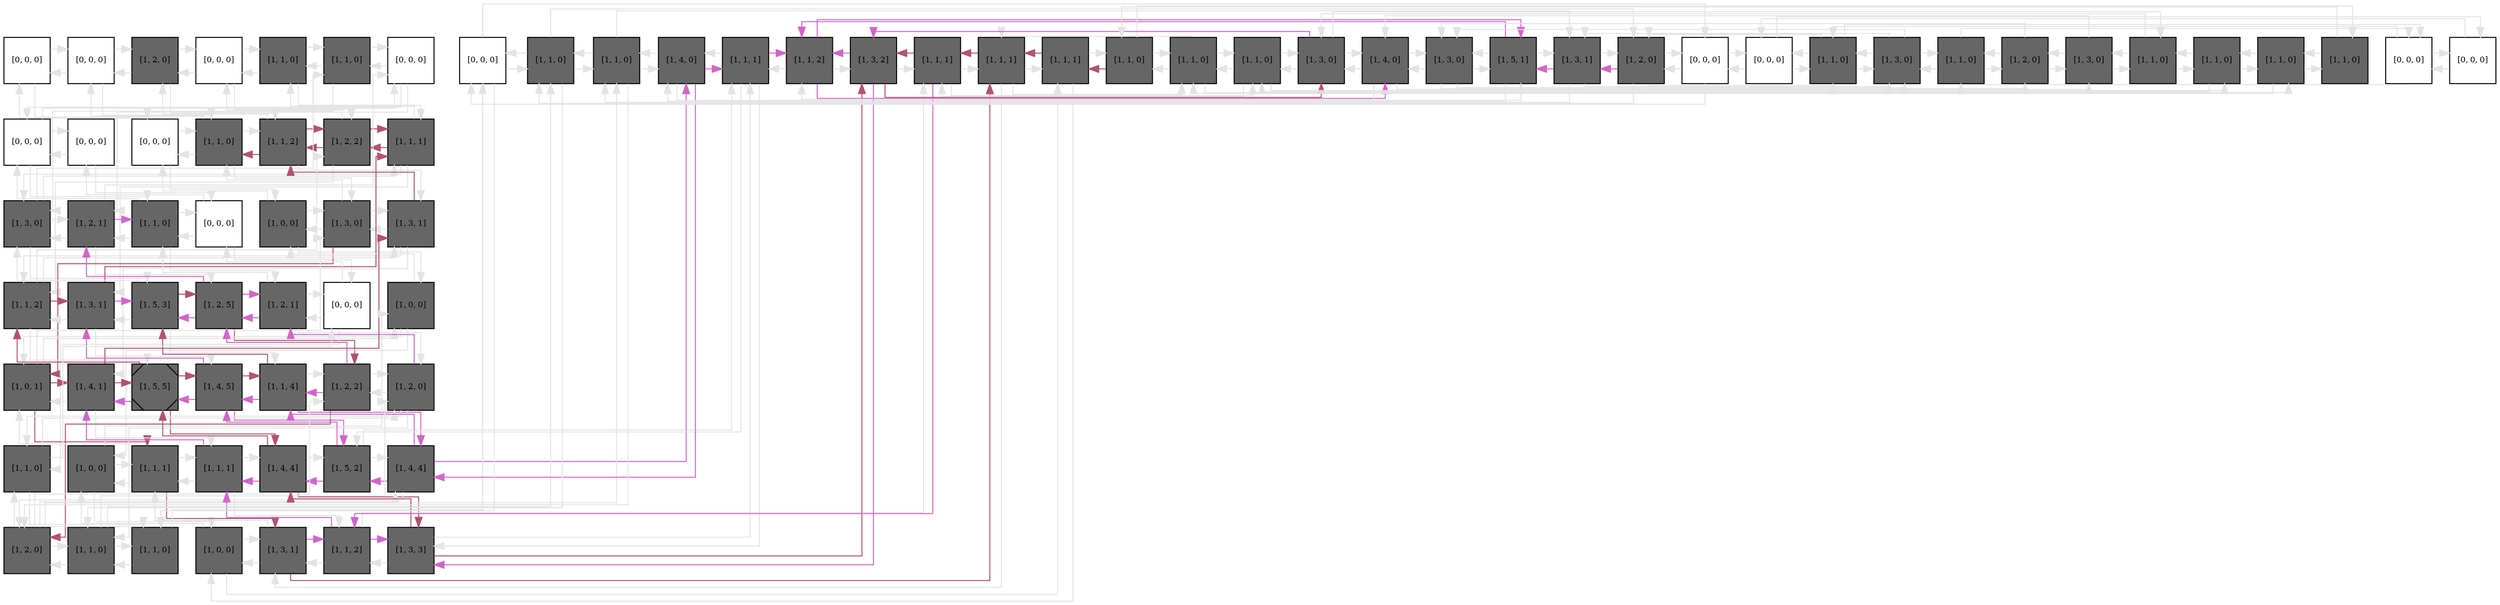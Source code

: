 digraph layout  {
rankdir=TB;
splines=ortho;
node [fixedsize=false, style=filled, width="0.6"];
edge [constraint=false];
0 [fillcolor="#FFFFFF", fontsize=8, label="[0, 0, 0]", shape=square, tooltip="name: None,\nin_degree: 2,\nout_degree: 2"];
1 [fillcolor="#FFFFFF", fontsize=8, label="[0, 0, 0]", shape=square, tooltip="name: None,\nin_degree: 3,\nout_degree: 3"];
2 [fillcolor="#666666", fontsize=8, label="[1, 2, 0]", shape=square, tooltip="name:  PI3K ,\nin_degree: 3,\nout_degree: 3"];
3 [fillcolor="#FFFFFF", fontsize=8, label="[0, 0, 0]", shape=square, tooltip="name: None,\nin_degree: 3,\nout_degree: 3"];
4 [fillcolor="#666666", fontsize=8, label="[1, 1, 0]", shape=square, tooltip="name:  Cl_PARP ,\nin_degree: 3,\nout_degree: 3"];
5 [fillcolor="#666666", fontsize=8, label="[1, 1, 0]", shape=square, tooltip="name:  Apo ,\nin_degree: 3,\nout_degree: 3"];
6 [fillcolor="#FFFFFF", fontsize=8, label="[0, 0, 0]", shape=square, tooltip="name: None,\nin_degree: 3,\nout_degree: 3"];
7 [fillcolor="#FFFFFF", fontsize=8, label="[0, 0, 0]", shape=square, tooltip="name: None,\nin_degree: 3,\nout_degree: 3"];
8 [fillcolor="#FFFFFF", fontsize=8, label="[0, 0, 0]", shape=square, tooltip="name: None,\nin_degree: 2,\nout_degree: 2"];
9 [fillcolor="#FFFFFF", fontsize=8, label="[0, 0, 0]", shape=square, tooltip="name: None,\nin_degree: 3,\nout_degree: 3"];
10 [fillcolor="#666666", fontsize=8, label="[1, 1, 0]", shape=square, tooltip="name:  gp130 ,\nin_degree: 4,\nout_degree: 4"];
11 [fillcolor="#666666", fontsize=8, label="[1, 1, 2]", shape=square, tooltip="name:  IL6 ,\nin_degree: 4,\nout_degree: 4"];
12 [fillcolor="#666666", fontsize=8, label="[1, 2, 2]", shape=square, tooltip="name:  JAK1 ,\nin_degree: 4,\nout_degree: 4"];
13 [fillcolor="#666666", fontsize=8, label="[1, 1, 1]", shape=square, tooltip="name:  FLIP ,\nin_degree: 4,\nout_degree: 4"];
14 [fillcolor="#666666", fontsize=8, label="[1, 3, 0]", shape=square, tooltip="name:  Cas8 ,\nin_degree: 4,\nout_degree: 4"];
15 [fillcolor="#666666", fontsize=8, label="[1, 2, 1]", shape=square, tooltip="name:  FasL ,\nin_degree: 4,\nout_degree: 4"];
16 [fillcolor="#666666", fontsize=8, label="[1, 1, 0]", shape=square, tooltip="name:  cJun ,\nin_degree: 4,\nout_degree: 4"];
17 [fillcolor="#FFFFFF", fontsize=8, label="[0, 0, 0]", shape=square, tooltip="name: None,\nin_degree: 3,\nout_degree: 3"];
18 [fillcolor="#666666", fontsize=8, label="[1, 0, 0]", shape=square, tooltip="name:  SHP1 ,\nin_degree: 3,\nout_degree: 3"];
19 [fillcolor="#666666", fontsize=8, label="[1, 3, 0]", shape=square, tooltip="name:  RAS ,\nin_degree: 4,\nout_degree: 4"];
20 [fillcolor="#666666", fontsize=8, label="[1, 3, 1]", shape=square, tooltip="name:  JAK2 ,\nin_degree: 4,\nout_degree: 4"];
21 [fillcolor="#666666", fontsize=8, label="[1, 1, 2]", shape=square, tooltip="name:  STAT3 ,\nin_degree: 4,\nout_degree: 4"];
22 [fillcolor="#666666", fontsize=8, label="[1, 3, 1]", shape=square, tooltip="name:  Cas3 ,\nin_degree: 4,\nout_degree: 4"];
23 [fillcolor="#666666", fontsize=8, label="[1, 5, 3]", shape=square, tooltip="name:  BID ,\nin_degree: 4,\nout_degree: 4"];
24 [fillcolor="#666666", fontsize=8, label="[1, 2, 5]", shape=square, tooltip="name:  Fas ,\nin_degree: 4,\nout_degree: 4"];
25 [fillcolor="#666666", fontsize=8, label="[1, 2, 1]", shape=square, tooltip="name:  DNAdam ,\nin_degree: 4,\nout_degree: 4"];
26 [fillcolor="#FFFFFF", fontsize=8, label="[0, 0, 0]", shape=square, tooltip="name: None,\nin_degree: 3,\nout_degree: 3"];
27 [fillcolor="#666666", fontsize=8, label="[1, 0, 0]", shape=square, tooltip="name:  X ,\nin_degree: 3,\nout_degree: 3"];
28 [fillcolor="#666666", fontsize=8, label="[1, 0, 1]", shape=square, tooltip="name:  Bort ,\nin_degree: 4,\nout_degree: 4"];
29 [fillcolor="#666666", fontsize=8, label="[1, 4, 1]", shape=square, tooltip="name:  pNFKB ,\nin_degree: 4,\nout_degree: 4"];
30 [fillcolor="#666666", fontsize=8, label="[1, 5, 5]", shape=Msquare, tooltip="name:  pSTAT3 ,\nin_degree: 4,\nout_degree: 4"];
31 [fillcolor="#666666", fontsize=8, label="[1, 4, 5]", shape=square, tooltip="name:  BCL2 ,\nin_degree: 4,\nout_degree: 4"];
32 [fillcolor="#666666", fontsize=8, label="[1, 1, 4]", shape=square, tooltip="name:  Prot ,\nin_degree: 4,\nout_degree: 4"];
33 [fillcolor="#666666", fontsize=8, label="[1, 2, 2]", shape=square, tooltip="name:  JNK ,\nin_degree: 4,\nout_degree: 4"];
34 [fillcolor="#666666", fontsize=8, label="[1, 2, 0]", shape=square, tooltip="name:  STRESS ,\nin_degree: 4,\nout_degree: 4"];
35 [fillcolor="#666666", fontsize=8, label="[1, 1, 0]", shape=square, tooltip="name:  MKK4 ,\nin_degree: 3,\nout_degree: 3"];
36 [fillcolor="#666666", fontsize=8, label="[1, 0, 0]", shape=square, tooltip="name:  TNFA ,\nin_degree: 3,\nout_degree: 3"];
37 [fillcolor="#666666", fontsize=8, label="[1, 1, 1]", shape=square, tooltip="name:  Smac ,\nin_degree: 4,\nout_degree: 4"];
38 [fillcolor="#666666", fontsize=8, label="[1, 1, 1]", shape=square, tooltip="name:  MITO ,\nin_degree: 4,\nout_degree: 4"];
39 [fillcolor="#666666", fontsize=8, label="[1, 4, 4]", shape=square, tooltip="name:  XIAP ,\nin_degree: 4,\nout_degree: 4"];
40 [fillcolor="#666666", fontsize=8, label="[1, 5, 2]", shape=square, tooltip="name:  Bclxl ,\nin_degree: 4,\nout_degree: 4"];
41 [fillcolor="#666666", fontsize=8, label="[1, 4, 4]", shape=square, tooltip="name:  BAX ,\nin_degree: 4,\nout_degree: 4"];
42 [fillcolor="#666666", fontsize=8, label="[1, 2, 0]", shape=square, tooltip="name:  ATM ,\nin_degree: 4,\nout_degree: 4"];
43 [fillcolor="#666666", fontsize=8, label="[1, 1, 0]", shape=square, tooltip="name:  RAC ,\nin_degree: 4,\nout_degree: 4"];
44 [fillcolor="#666666", fontsize=8, label="[1, 1, 0]", shape=square, tooltip="name:  MEKK2 ,\nin_degree: 3,\nout_degree: 3"];
45 [fillcolor="#666666", fontsize=8, label="[1, 0, 0]", shape=square, tooltip="name:  TNFAR ,\nin_degree: 3,\nout_degree: 3"];
46 [fillcolor="#666666", fontsize=8, label="[1, 3, 1]", shape=square, tooltip="name:  RIP ,\nin_degree: 4,\nout_degree: 4"];
47 [fillcolor="#666666", fontsize=8, label="[1, 1, 2]", shape=square, tooltip="name:  Cytc ,\nin_degree: 4,\nout_degree: 4"];
48 [fillcolor="#666666", fontsize=8, label="[1, 3, 3]", shape=square, tooltip="name:  Cas9 ,\nin_degree: 4,\nout_degree: 4"];
49 [fillcolor="#666666", fontsize=8, label="[1, 1, 1]", shape=square, tooltip="name:  BAD ,\nin_degree: 4,\nout_degree: 4"];
50 [fillcolor="#666666", fontsize=8, label="[1, 4, 0]", shape=square, tooltip="name:  p53 ,\nin_degree: 4,\nout_degree: 4"];
51 [fillcolor="#666666", fontsize=8, label="[1, 1, 0]", shape=square, tooltip="name:  DNAPK ,\nin_degree: 4,\nout_degree: 4"];
52 [fillcolor="#666666", fontsize=8, label="[1, 1, 0]", shape=square, tooltip="name:  PTEN ,\nin_degree: 4,\nout_degree: 4"];
53 [fillcolor="#FFFFFF", fontsize=8, label="[0, 0, 0]", shape=square, tooltip="name: None,\nin_degree: 3,\nout_degree: 3"];
54 [fillcolor="#666666", fontsize=8, label="[1, 1, 1]", shape=square, tooltip="name:  CIAP ,\nin_degree: 3,\nout_degree: 3"];
55 [fillcolor="#666666", fontsize=8, label="[1, 1, 1]", shape=square, tooltip="name:  RAF ,\nin_degree: 4,\nout_degree: 4"];
56 [fillcolor="#666666", fontsize=8, label="[1, 1, 1]", shape=square, tooltip="name:  pIKB ,\nin_degree: 4,\nout_degree: 4"];
57 [fillcolor="#666666", fontsize=8, label="[1, 3, 2]", shape=square, tooltip="name:  IKK ,\nin_degree: 4,\nout_degree: 4"];
58 [fillcolor="#666666", fontsize=8, label="[1, 1, 2]", shape=square, tooltip="name:  AKT ,\nin_degree: 4,\nout_degree: 4"];
59 [fillcolor="#666666", fontsize=8, label="[1, 5, 1]", shape=square, tooltip="name:  p21 ,\nin_degree: 4,\nout_degree: 4"];
60 [fillcolor="#666666", fontsize=8, label="[1, 3, 1]", shape=square, tooltip="name:  MDM ,\nin_degree: 4,\nout_degree: 4"];
61 [fillcolor="#666666", fontsize=8, label="[1, 2, 0]", shape=square, tooltip="name:  PIP3 ,\nin_degree: 4,\nout_degree: 4"];
62 [fillcolor="#FFFFFF", fontsize=8, label="[0, 0, 0]", shape=square, tooltip="name: None,\nin_degree: 3,\nout_degree: 3"];
63 [fillcolor="#666666", fontsize=8, label="[1, 1, 0]", shape=square, tooltip="name:  NIK ,\nin_degree: 3,\nout_degree: 3"];
64 [fillcolor="#666666", fontsize=8, label="[1, 1, 0]", shape=square, tooltip="name:  MEK1 ,\nin_degree: 4,\nout_degree: 4"];
65 [fillcolor="#666666", fontsize=8, label="[1, 1, 0]", shape=square, tooltip="name:  MEKK ,\nin_degree: 4,\nout_degree: 4"];
66 [fillcolor="#666666", fontsize=8, label="[1, 3, 0]", shape=square, tooltip="name:  MYC ,\nin_degree: 4,\nout_degree: 4"];
67 [fillcolor="#666666", fontsize=8, label="[1, 4, 0]", shape=square, tooltip="name:  p27 ,\nin_degree: 4,\nout_degree: 4"];
68 [fillcolor="#666666", fontsize=8, label="[1, 3, 0]", shape=square, tooltip="name:  CDK4 ,\nin_degree: 4,\nout_degree: 4"];
69 [fillcolor="#666666", fontsize=8, label="[1, 3, 0]", shape=square, tooltip="name:  pRB ,\nin_degree: 4,\nout_degree: 4"];
70 [fillcolor="#666666", fontsize=8, label="[1, 1, 0]", shape=square, tooltip="name:  GROWTH ,\nin_degree: 4,\nout_degree: 4"];
71 [fillcolor="#FFFFFF", fontsize=8, label="[0, 0, 0]", shape=square, tooltip="name: None,\nin_degree: 3,\nout_degree: 3"];
72 [fillcolor="#666666", fontsize=8, label="[1, 1, 0]", shape=square, tooltip="name:  TRAF3 ,\nin_degree: 2,\nout_degree: 2"];
73 [fillcolor="#666666", fontsize=8, label="[1, 1, 0]", shape=square, tooltip="name:  MAPK ,\nin_degree: 3,\nout_degree: 3"];
74 [fillcolor="#666666", fontsize=8, label="[1, 1, 0]", shape=square, tooltip="name:  ERK ,\nin_degree: 3,\nout_degree: 3"];
75 [fillcolor="#666666", fontsize=8, label="[1, 1, 0]", shape=square, tooltip="name:  CYCE ,\nin_degree: 3,\nout_degree: 3"];
76 [fillcolor="#666666", fontsize=8, label="[1, 3, 0]", shape=square, tooltip="name:  CYCD ,\nin_degree: 3,\nout_degree: 3"];
77 [fillcolor="#666666", fontsize=8, label="[1, 2, 0]", shape=square, tooltip="name:  CDK2 ,\nin_degree: 3,\nout_degree: 3"];
78 [fillcolor="#666666", fontsize=8, label="[1, 1, 0]", shape=square, tooltip="name:  CDK6 ,\nin_degree: 3,\nout_degree: 3"];
79 [fillcolor="#FFFFFF", fontsize=8, label="[0, 0, 0]", shape=square, tooltip="name: None,\nin_degree: 3,\nout_degree: 3"];
80 [fillcolor="#FFFFFF", fontsize=8, label="[0, 0, 0]", shape=square, tooltip="name: None,\nin_degree: 2,\nout_degree: 2"];
0 -> 1  [color=grey89, style="penwidth(0.1)", tooltip=" ", weight=1];
0 -> 9  [color=grey89, style="penwidth(0.1)", tooltip=" ", weight=1];
1 -> 0  [color=grey89, style="penwidth(0.1)", tooltip=" ", weight=1];
1 -> 2  [color=grey89, style="penwidth(0.1)", tooltip=" ", weight=1];
1 -> 10  [color=grey89, style="penwidth(0.1)", tooltip=" ", weight=1];
2 -> 1  [color=grey89, style="penwidth(0.1)", tooltip=" ", weight=1];
2 -> 3  [color=grey89, style="penwidth(0.1)", tooltip=" ", weight=1];
2 -> 11  [color=grey89, style="penwidth(0.1)", tooltip=" ", weight=1];
3 -> 2  [color=grey89, style="penwidth(0.1)", tooltip=" ", weight=1];
3 -> 4  [color=grey89, style="penwidth(0.1)", tooltip=" ", weight=1];
3 -> 12  [color=grey89, style="penwidth(0.1)", tooltip=" ", weight=1];
4 -> 3  [color=grey89, style="penwidth(0.1)", tooltip=" ", weight=1];
4 -> 5  [color=grey89, style="penwidth(0.1)", tooltip=" ", weight=1];
4 -> 13  [color=grey89, style="penwidth(0.1)", tooltip=" ", weight=1];
5 -> 4  [color=grey89, style="penwidth(0.1)", tooltip=" ", weight=1];
5 -> 6  [color=grey89, style="penwidth(0.1)", tooltip=" ", weight=1];
5 -> 14  [color=grey89, style="penwidth(0.1)", tooltip=" ", weight=1];
6 -> 5  [color=grey89, style="penwidth(0.1)", tooltip=" ", weight=1];
6 -> 7  [color=grey89, style="penwidth(0.1)", tooltip=" ", weight=1];
6 -> 15  [color=grey89, style="penwidth(0.1)", tooltip=" ", weight=1];
7 -> 6  [color=grey89, style="penwidth(0.1)", tooltip=" ", weight=1];
7 -> 8  [color=grey89, style="penwidth(0.1)", tooltip=" ", weight=1];
7 -> 16  [color=grey89, style="penwidth(0.1)", tooltip=" ", weight=1];
8 -> 7  [color=grey89, style="penwidth(0.1)", tooltip=" ", weight=1];
8 -> 17  [color=grey89, style="penwidth(0.1)", tooltip=" ", weight=1];
9 -> 0  [color=grey89, style="penwidth(0.1)", tooltip=" ", weight=1];
9 -> 10  [color=grey89, style="penwidth(0.1)", tooltip=" ", weight=1];
9 -> 18  [color=grey89, style="penwidth(0.1)", tooltip=" ", weight=1];
10 -> 1  [color=grey89, style="penwidth(0.1)", tooltip=" ", weight=1];
10 -> 9  [color=grey89, style="penwidth(0.1)", tooltip=" ", weight=1];
10 -> 11  [color=grey89, style="penwidth(0.1)", tooltip=" ", weight=1];
10 -> 19  [color=grey89, style="penwidth(0.1)", tooltip=" ", weight=1];
11 -> 2  [color=grey89, style="penwidth(0.1)", tooltip=" ", weight=1];
11 -> 10  [color="#B25270", style="penwidth(0.1)", tooltip="22( Cas3 ) to 10( gp130 )", weight=1];
11 -> 12  [color="#B25270", style="penwidth(0.1)", tooltip="29( pNFKB ) to 13( FLIP )", weight=1];
11 -> 20  [color=grey89, style="penwidth(0.1)", tooltip=" ", weight=1];
12 -> 3  [color=grey89, style="penwidth(0.1)", tooltip=" ", weight=1];
12 -> 11  [color="#B25270", style="penwidth(0.1)", tooltip="22( Cas3 ) to 10( gp130 )", weight=1];
12 -> 13  [color="#B25270", style="penwidth(0.1)", tooltip="29( pNFKB ) to 13( FLIP )", weight=1];
12 -> 21  [color=grey89, style="penwidth(0.1)", tooltip=" ", weight=1];
13 -> 4  [color=grey89, style="penwidth(0.1)", tooltip=" ", weight=1];
13 -> 12  [color="#B25270", style="penwidth(0.1)", tooltip="22( Cas3 ) to 10( gp130 )", weight=1];
13 -> 14  [color=grey89, style="penwidth(0.1)", tooltip=" ", weight=1];
13 -> 22  [color=grey89, style="penwidth(0.1)", tooltip=" ", weight=1];
14 -> 5  [color=grey89, style="penwidth(0.1)", tooltip=" ", weight=1];
14 -> 13  [color=grey89, style="penwidth(0.1)", tooltip=" ", weight=1];
14 -> 15  [color=grey89, style="penwidth(0.1)", tooltip=" ", weight=1];
14 -> 23  [color=grey89, style="penwidth(0.1)", tooltip=" ", weight=1];
15 -> 6  [color=grey89, style="penwidth(0.1)", tooltip=" ", weight=1];
15 -> 14  [color=grey89, style="penwidth(0.1)", tooltip=" ", weight=1];
15 -> 16  [color="#D265C9", style="penwidth(0.1)", tooltip="33( JNK ) to 16( cJun )", weight=1];
15 -> 24  [color=grey89, style="penwidth(0.1)", tooltip=" ", weight=1];
16 -> 7  [color=grey89, style="penwidth(0.1)", tooltip=" ", weight=1];
16 -> 15  [color=grey89, style="penwidth(0.1)", tooltip=" ", weight=1];
16 -> 17  [color=grey89, style="penwidth(0.1)", tooltip=" ", weight=1];
16 -> 25  [color=grey89, style="penwidth(0.1)", tooltip=" ", weight=1];
17 -> 8  [color=grey89, style="penwidth(0.1)", tooltip=" ", weight=1];
17 -> 16  [color=grey89, style="penwidth(0.1)", tooltip=" ", weight=1];
17 -> 26  [color=grey89, style="penwidth(0.1)", tooltip=" ", weight=1];
18 -> 9  [color=grey89, style="penwidth(0.1)", tooltip=" ", weight=1];
18 -> 19  [color=grey89, style="penwidth(0.1)", tooltip=" ", weight=1];
18 -> 27  [color=grey89, style="penwidth(0.1)", tooltip=" ", weight=1];
19 -> 10  [color=grey89, style="penwidth(0.1)", tooltip=" ", weight=1];
19 -> 18  [color=grey89, style="penwidth(0.1)", tooltip=" ", weight=1];
19 -> 20  [color=grey89, style="penwidth(0.1)", tooltip=" ", weight=1];
19 -> 28  [color="#B25270", style="penwidth(0.1)", tooltip="19( RAS ) to 55( RAF )", weight=1];
20 -> 11  [color="#B25270", style="penwidth(0.1)", tooltip="29( pNFKB ) to 13( FLIP )", weight=1];
20 -> 19  [color=grey89, style="penwidth(0.1)", tooltip=" ", weight=1];
20 -> 21  [color=grey89, style="penwidth(0.1)", tooltip=" ", weight=1];
20 -> 29  [color=grey89, style="penwidth(0.1)", tooltip=" ", weight=1];
21 -> 12  [color=grey89, style="penwidth(0.1)", tooltip=" ", weight=1];
21 -> 20  [color=grey89, style="penwidth(0.1)", tooltip=" ", weight=1];
21 -> 22  [color="#B25270", style="penwidth(0.1)", tooltip="48( Cas9 ) to 22( Cas3 )", weight=1];
21 -> 30  [color=grey89, style="penwidth(0.1)", tooltip=" ", weight=1];
22 -> 13  [color="#B25270", style="penwidth(0.1)", tooltip="22( Cas3 ) to 10( gp130 )", weight=1];
22 -> 21  [color=grey89, style="penwidth(0.1)", tooltip=" ", weight=1];
22 -> 23  [color="#D265C9", style="penwidth(0.1)", tooltip="40( Bclxl ) to 23( BID )", weight=1];
22 -> 31  [color=grey89, style="penwidth(0.1)", tooltip=" ", weight=1];
23 -> 14  [color=grey89, style="penwidth(0.1)", tooltip=" ", weight=1];
23 -> 22  [color=grey89, style="penwidth(0.1)", tooltip=" ", weight=1];
23 -> 24  [color="#B25270", style="penwidth(0.1)", tooltip="50( p53 ) to 24( Fas )", weight=1];
23 -> 32  [color=grey89, style="penwidth(0.1)", tooltip=" ", weight=1];
24 -> 15  [color="#D265C9", style="penwidth(0.1)", tooltip="33( JNK ) to 16( cJun )", weight=1];
24 -> 23  [color="#D265C9", style="penwidth(0.1)", tooltip="34( STRESS ) to 23( BID )", weight=1];
24 -> 25  [color="#D265C9", style="penwidth(0.1)", tooltip="22( Cas3 ) to 25( DNAdam )", weight=1];
24 -> 33  [color="#B25270", style="penwidth(0.1)", tooltip="22( Cas3 ) to 42( ATM )", weight=1];
25 -> 16  [color=grey89, style="penwidth(0.1)", tooltip=" ", weight=1];
25 -> 24  [color="#D265C9", style="penwidth(0.1)", tooltip="34( STRESS ) to 23( BID )", weight=1];
25 -> 26  [color=grey89, style="penwidth(0.1)", tooltip=" ", weight=1];
25 -> 34  [color=grey89, style="penwidth(0.1)", tooltip=" ", weight=1];
26 -> 17  [color=grey89, style="penwidth(0.1)", tooltip=" ", weight=1];
26 -> 25  [color=grey89, style="penwidth(0.1)", tooltip=" ", weight=1];
26 -> 35  [color=grey89, style="penwidth(0.1)", tooltip=" ", weight=1];
27 -> 18  [color=grey89, style="penwidth(0.1)", tooltip=" ", weight=1];
27 -> 28  [color=grey89, style="penwidth(0.1)", tooltip=" ", weight=1];
27 -> 36  [color=grey89, style="penwidth(0.1)", tooltip=" ", weight=1];
28 -> 19  [color=grey89, style="penwidth(0.1)", tooltip=" ", weight=1];
28 -> 27  [color=grey89, style="penwidth(0.1)", tooltip=" ", weight=1];
28 -> 29  [color="#B25270", style="penwidth(0.1)", tooltip="28( Bort ) to 32( Prot )", weight=1];
28 -> 37  [color="#B25270", style="penwidth(0.1)", tooltip="19( RAS ) to 55( RAF )", weight=1];
29 -> 20  [color="#B25270", style="penwidth(0.1)", tooltip="29( pNFKB ) to 13( FLIP )", weight=1];
29 -> 28  [color=grey89, style="penwidth(0.1)", tooltip=" ", weight=1];
29 -> 30  [color="#B25270", style="penwidth(0.1)", tooltip="28( Bort ) to 32( Prot )", weight=1];
29 -> 38  [color=grey89, style="penwidth(0.1)", tooltip=" ", weight=1];
30 -> 21  [color="#B25270", style="penwidth(0.1)", tooltip="48( Cas9 ) to 22( Cas3 )", weight=1];
30 -> 29  [color="#D265C9", style="penwidth(0.1)", tooltip="32( Prot ) to 29( pNFKB )", weight=1];
30 -> 31  [color="#B25270", style="penwidth(0.1)", tooltip="28( Bort ) to 32( Prot )", weight=1];
30 -> 39  [color="#B25270", style="penwidth(0.1)", tooltip="30( pSTAT3 ) to 66( MYC )", weight=1];
31 -> 22  [color="#D265C9", style="penwidth(0.1)", tooltip="40( Bclxl ) to 23( BID )", weight=1];
31 -> 30  [color="#D265C9", style="penwidth(0.1)", tooltip="33( JNK ) to 30( pSTAT3 )", weight=1];
31 -> 32  [color="#B25270", style="penwidth(0.1)", tooltip="28( Bort ) to 32( Prot )", weight=1];
31 -> 40  [color="#D265C9", style="penwidth(0.1)", tooltip="29( pNFKB ) to 40( Bclxl )", weight=1];
32 -> 23  [color="#B25270", style="penwidth(0.1)", tooltip="50( p53 ) to 24( Fas )", weight=1];
32 -> 31  [color="#D265C9", style="penwidth(0.1)", tooltip="33( JNK ) to 30( pSTAT3 )", weight=1];
32 -> 33  [color=grey89, style="penwidth(0.1)", tooltip=" ", weight=1];
32 -> 41  [color="#D265C9", style="penwidth(0.1)", tooltip="33( JNK ) to 50( p53 )", weight=1];
33 -> 24  [color="#D265C9", style="penwidth(0.1)", tooltip="33( JNK ) to 16( cJun )", weight=1];
33 -> 32  [color="#D265C9", style="penwidth(0.1)", tooltip="33( JNK ) to 30( pSTAT3 )", weight=1];
33 -> 34  [color=grey89, style="penwidth(0.1)", tooltip=" ", weight=1];
33 -> 42  [color="#B25270", style="penwidth(0.1)", tooltip="22( Cas3 ) to 42( ATM )", weight=1];
34 -> 25  [color="#D265C9", style="penwidth(0.1)", tooltip="34( STRESS ) to 23( BID )", weight=1];
34 -> 33  [color=grey89, style="penwidth(0.1)", tooltip=" ", weight=1];
34 -> 35  [color=grey89, style="penwidth(0.1)", tooltip=" ", weight=1];
34 -> 43  [color=grey89, style="penwidth(0.1)", tooltip=" ", weight=1];
35 -> 26  [color=grey89, style="penwidth(0.1)", tooltip=" ", weight=1];
35 -> 34  [color=grey89, style="penwidth(0.1)", tooltip=" ", weight=1];
35 -> 44  [color=grey89, style="penwidth(0.1)", tooltip=" ", weight=1];
36 -> 27  [color=grey89, style="penwidth(0.1)", tooltip=" ", weight=1];
36 -> 37  [color=grey89, style="penwidth(0.1)", tooltip=" ", weight=1];
36 -> 45  [color=grey89, style="penwidth(0.1)", tooltip=" ", weight=1];
37 -> 28  [color=grey89, style="penwidth(0.1)", tooltip=" ", weight=1];
37 -> 36  [color=grey89, style="penwidth(0.1)", tooltip=" ", weight=1];
37 -> 38  [color=grey89, style="penwidth(0.1)", tooltip=" ", weight=1];
37 -> 46  [color="#B25270", style="penwidth(0.1)", tooltip="19( RAS ) to 55( RAF )", weight=1];
38 -> 29  [color="#D265C9", style="penwidth(0.1)", tooltip="56( pIKB ) to 29( pNFKB )", weight=1];
38 -> 37  [color=grey89, style="penwidth(0.1)", tooltip=" ", weight=1];
38 -> 39  [color=grey89, style="penwidth(0.1)", tooltip=" ", weight=1];
38 -> 47  [color=grey89, style="penwidth(0.1)", tooltip=" ", weight=1];
39 -> 30  [color="#B25270", style="penwidth(0.1)", tooltip="48( Cas9 ) to 22( Cas3 )", weight=1];
39 -> 38  [color="#D265C9", style="penwidth(0.1)", tooltip="41( BAX ) to 38( MITO )", weight=1];
39 -> 40  [color=grey89, style="penwidth(0.1)", tooltip=" ", weight=1];
39 -> 48  [color="#B25270", style="penwidth(0.1)", tooltip="30( pSTAT3 ) to 66( MYC )", weight=1];
40 -> 31  [color="#D265C9", style="penwidth(0.1)", tooltip="40( Bclxl ) to 23( BID )", weight=1];
40 -> 39  [color="#D265C9", style="penwidth(0.1)", tooltip="50( p53 ) to 39( XIAP )", weight=1];
40 -> 41  [color=grey89, style="penwidth(0.1)", tooltip=" ", weight=1];
40 -> 49  [color=grey89, style="penwidth(0.1)", tooltip=" ", weight=1];
41 -> 32  [color="#D265C9", style="penwidth(0.1)", tooltip="50( p53 ) to 31( BCL2 )", weight=1];
41 -> 40  [color="#D265C9", style="penwidth(0.1)", tooltip="50( p53 ) to 39( XIAP )", weight=1];
41 -> 42  [color=grey89, style="penwidth(0.1)", tooltip=" ", weight=1];
41 -> 50  [color="#D265C9", style="penwidth(0.1)", tooltip="33( JNK ) to 50( p53 )", weight=1];
42 -> 33  [color=grey89, style="penwidth(0.1)", tooltip=" ", weight=1];
42 -> 41  [color=grey89, style="penwidth(0.1)", tooltip=" ", weight=1];
42 -> 43  [color=grey89, style="penwidth(0.1)", tooltip=" ", weight=1];
42 -> 51  [color=grey89, style="penwidth(0.1)", tooltip=" ", weight=1];
43 -> 34  [color=grey89, style="penwidth(0.1)", tooltip=" ", weight=1];
43 -> 42  [color=grey89, style="penwidth(0.1)", tooltip=" ", weight=1];
43 -> 44  [color=grey89, style="penwidth(0.1)", tooltip=" ", weight=1];
43 -> 52  [color=grey89, style="penwidth(0.1)", tooltip=" ", weight=1];
44 -> 35  [color=grey89, style="penwidth(0.1)", tooltip=" ", weight=1];
44 -> 43  [color=grey89, style="penwidth(0.1)", tooltip=" ", weight=1];
44 -> 53  [color=grey89, style="penwidth(0.1)", tooltip=" ", weight=1];
45 -> 36  [color=grey89, style="penwidth(0.1)", tooltip=" ", weight=1];
45 -> 46  [color=grey89, style="penwidth(0.1)", tooltip=" ", weight=1];
45 -> 54  [color=grey89, style="penwidth(0.1)", tooltip=" ", weight=1];
46 -> 37  [color=grey89, style="penwidth(0.1)", tooltip=" ", weight=1];
46 -> 45  [color=grey89, style="penwidth(0.1)", tooltip=" ", weight=1];
46 -> 47  [color="#D265C9", style="penwidth(0.1)", tooltip="46( RIP ) to 57( IKK )", weight=1];
46 -> 55  [color="#B25270", style="penwidth(0.1)", tooltip="19( RAS ) to 55( RAF )", weight=1];
47 -> 38  [color="#D265C9", style="penwidth(0.1)", tooltip="56( pIKB ) to 29( pNFKB )", weight=1];
47 -> 46  [color=grey89, style="penwidth(0.1)", tooltip=" ", weight=1];
47 -> 48  [color="#D265C9", style="penwidth(0.1)", tooltip="46( RIP ) to 57( IKK )", weight=1];
47 -> 56  [color=grey89, style="penwidth(0.1)", tooltip=" ", weight=1];
48 -> 39  [color="#B25270", style="penwidth(0.1)", tooltip="48( Cas9 ) to 22( Cas3 )", weight=1];
48 -> 47  [color=grey89, style="penwidth(0.1)", tooltip=" ", weight=1];
48 -> 49  [color=grey89, style="penwidth(0.1)", tooltip=" ", weight=1];
48 -> 57  [color="#B25270", style="penwidth(0.1)", tooltip="30( pSTAT3 ) to 66( MYC )", weight=1];
49 -> 40  [color=grey89, style="penwidth(0.1)", tooltip=" ", weight=1];
49 -> 48  [color=grey89, style="penwidth(0.1)", tooltip=" ", weight=1];
49 -> 50  [color=grey89, style="penwidth(0.1)", tooltip=" ", weight=1];
49 -> 58  [color="#D265C9", style="penwidth(0.1)", tooltip="50( p53 ) to 67( p27 )", weight=1];
50 -> 41  [color="#D265C9", style="penwidth(0.1)", tooltip="50( p53 ) to 39( XIAP )", weight=1];
50 -> 49  [color="#D265C9", style="penwidth(0.1)", tooltip="50( p53 ) to 67( p27 )", weight=1];
50 -> 51  [color=grey89, style="penwidth(0.1)", tooltip=" ", weight=1];
50 -> 59  [color=grey89, style="penwidth(0.1)", tooltip=" ", weight=1];
51 -> 42  [color=grey89, style="penwidth(0.1)", tooltip=" ", weight=1];
51 -> 50  [color=grey89, style="penwidth(0.1)", tooltip=" ", weight=1];
51 -> 52  [color=grey89, style="penwidth(0.1)", tooltip=" ", weight=1];
51 -> 60  [color=grey89, style="penwidth(0.1)", tooltip=" ", weight=1];
52 -> 43  [color=grey89, style="penwidth(0.1)", tooltip=" ", weight=1];
52 -> 51  [color=grey89, style="penwidth(0.1)", tooltip=" ", weight=1];
52 -> 53  [color=grey89, style="penwidth(0.1)", tooltip=" ", weight=1];
52 -> 61  [color=grey89, style="penwidth(0.1)", tooltip=" ", weight=1];
53 -> 44  [color=grey89, style="penwidth(0.1)", tooltip=" ", weight=1];
53 -> 52  [color=grey89, style="penwidth(0.1)", tooltip=" ", weight=1];
53 -> 62  [color=grey89, style="penwidth(0.1)", tooltip=" ", weight=1];
54 -> 45  [color=grey89, style="penwidth(0.1)", tooltip=" ", weight=1];
54 -> 55  [color="#B25270", style="penwidth(0.1)", tooltip="63( NIK ) to 57( IKK )", weight=1];
54 -> 63  [color=grey89, style="penwidth(0.1)", tooltip=" ", weight=1];
55 -> 46  [color=grey89, style="penwidth(0.1)", tooltip=" ", weight=1];
55 -> 54  [color=grey89, style="penwidth(0.1)", tooltip=" ", weight=1];
55 -> 56  [color="#B25270", style="penwidth(0.1)", tooltip="63( NIK ) to 57( IKK )", weight=1];
55 -> 64  [color=grey89, style="penwidth(0.1)", tooltip=" ", weight=1];
56 -> 47  [color="#D265C9", style="penwidth(0.1)", tooltip="56( pIKB ) to 29( pNFKB )", weight=1];
56 -> 55  [color=grey89, style="penwidth(0.1)", tooltip=" ", weight=1];
56 -> 57  [color="#B25270", style="penwidth(0.1)", tooltip="63( NIK ) to 57( IKK )", weight=1];
56 -> 65  [color=grey89, style="penwidth(0.1)", tooltip=" ", weight=1];
57 -> 48  [color="#D265C9", style="penwidth(0.1)", tooltip="57( IKK ) to 30( pSTAT3 )", weight=1];
57 -> 56  [color=grey89, style="penwidth(0.1)", tooltip=" ", weight=1];
57 -> 58  [color="#D265C9", style="penwidth(0.1)", tooltip="66( MYC ) to 59( p21 )", weight=1];
57 -> 66  [color="#B25270", style="penwidth(0.1)", tooltip="30( pSTAT3 ) to 66( MYC )", weight=1];
58 -> 49  [color=grey89, style="penwidth(0.1)", tooltip=" ", weight=1];
58 -> 57  [color=grey89, style="penwidth(0.1)", tooltip=" ", weight=1];
58 -> 59  [color="#D265C9", style="penwidth(0.1)", tooltip="66( MYC ) to 59( p21 )", weight=1];
58 -> 67  [color="#D265C9", style="penwidth(0.1)", tooltip="50( p53 ) to 67( p27 )", weight=1];
59 -> 50  [color=grey89, style="penwidth(0.1)", tooltip=" ", weight=1];
59 -> 58  [color="#D265C9", style="penwidth(0.1)", tooltip="61( PIP3 ) to 58( AKT )", weight=1];
59 -> 60  [color=grey89, style="penwidth(0.1)", tooltip=" ", weight=1];
59 -> 68  [color=grey89, style="penwidth(0.1)", tooltip=" ", weight=1];
60 -> 51  [color=grey89, style="penwidth(0.1)", tooltip=" ", weight=1];
60 -> 59  [color="#D265C9", style="penwidth(0.1)", tooltip="61( PIP3 ) to 58( AKT )", weight=1];
60 -> 61  [color=grey89, style="penwidth(0.1)", tooltip=" ", weight=1];
60 -> 69  [color=grey89, style="penwidth(0.1)", tooltip=" ", weight=1];
61 -> 52  [color=grey89, style="penwidth(0.1)", tooltip=" ", weight=1];
61 -> 60  [color="#D265C9", style="penwidth(0.1)", tooltip="61( PIP3 ) to 58( AKT )", weight=1];
61 -> 62  [color=grey89, style="penwidth(0.1)", tooltip=" ", weight=1];
61 -> 70  [color=grey89, style="penwidth(0.1)", tooltip=" ", weight=1];
62 -> 53  [color=grey89, style="penwidth(0.1)", tooltip=" ", weight=1];
62 -> 61  [color=grey89, style="penwidth(0.1)", tooltip=" ", weight=1];
62 -> 71  [color=grey89, style="penwidth(0.1)", tooltip=" ", weight=1];
63 -> 54  [color="#B25270", style="penwidth(0.1)", tooltip="63( NIK ) to 57( IKK )", weight=1];
63 -> 64  [color=grey89, style="penwidth(0.1)", tooltip=" ", weight=1];
63 -> 72  [color=grey89, style="penwidth(0.1)", tooltip=" ", weight=1];
64 -> 55  [color=grey89, style="penwidth(0.1)", tooltip=" ", weight=1];
64 -> 63  [color=grey89, style="penwidth(0.1)", tooltip=" ", weight=1];
64 -> 65  [color=grey89, style="penwidth(0.1)", tooltip=" ", weight=1];
64 -> 73  [color=grey89, style="penwidth(0.1)", tooltip=" ", weight=1];
65 -> 56  [color=grey89, style="penwidth(0.1)", tooltip=" ", weight=1];
65 -> 64  [color=grey89, style="penwidth(0.1)", tooltip=" ", weight=1];
65 -> 66  [color=grey89, style="penwidth(0.1)", tooltip=" ", weight=1];
65 -> 74  [color=grey89, style="penwidth(0.1)", tooltip=" ", weight=1];
66 -> 57  [color="#D265C9", style="penwidth(0.1)", tooltip="66( MYC ) to 59( p21 )", weight=1];
66 -> 65  [color=grey89, style="penwidth(0.1)", tooltip=" ", weight=1];
66 -> 67  [color=grey89, style="penwidth(0.1)", tooltip=" ", weight=1];
66 -> 75  [color=grey89, style="penwidth(0.1)", tooltip=" ", weight=1];
67 -> 58  [color=grey89, style="penwidth(0.1)", tooltip=" ", weight=1];
67 -> 66  [color=grey89, style="penwidth(0.1)", tooltip=" ", weight=1];
67 -> 68  [color=grey89, style="penwidth(0.1)", tooltip=" ", weight=1];
67 -> 76  [color=grey89, style="penwidth(0.1)", tooltip=" ", weight=1];
68 -> 59  [color=grey89, style="penwidth(0.1)", tooltip=" ", weight=1];
68 -> 67  [color=grey89, style="penwidth(0.1)", tooltip=" ", weight=1];
68 -> 69  [color=grey89, style="penwidth(0.1)", tooltip=" ", weight=1];
68 -> 77  [color=grey89, style="penwidth(0.1)", tooltip=" ", weight=1];
69 -> 60  [color=grey89, style="penwidth(0.1)", tooltip=" ", weight=1];
69 -> 68  [color=grey89, style="penwidth(0.1)", tooltip=" ", weight=1];
69 -> 70  [color=grey89, style="penwidth(0.1)", tooltip=" ", weight=1];
69 -> 78  [color=grey89, style="penwidth(0.1)", tooltip=" ", weight=1];
70 -> 61  [color=grey89, style="penwidth(0.1)", tooltip=" ", weight=1];
70 -> 69  [color=grey89, style="penwidth(0.1)", tooltip=" ", weight=1];
70 -> 71  [color=grey89, style="penwidth(0.1)", tooltip=" ", weight=1];
70 -> 79  [color=grey89, style="penwidth(0.1)", tooltip=" ", weight=1];
71 -> 62  [color=grey89, style="penwidth(0.1)", tooltip=" ", weight=1];
71 -> 70  [color=grey89, style="penwidth(0.1)", tooltip=" ", weight=1];
71 -> 80  [color=grey89, style="penwidth(0.1)", tooltip=" ", weight=1];
72 -> 63  [color=grey89, style="penwidth(0.1)", tooltip=" ", weight=1];
72 -> 73  [color=grey89, style="penwidth(0.1)", tooltip=" ", weight=1];
73 -> 64  [color=grey89, style="penwidth(0.1)", tooltip=" ", weight=1];
73 -> 72  [color=grey89, style="penwidth(0.1)", tooltip=" ", weight=1];
73 -> 74  [color=grey89, style="penwidth(0.1)", tooltip=" ", weight=1];
74 -> 65  [color=grey89, style="penwidth(0.1)", tooltip=" ", weight=1];
74 -> 73  [color=grey89, style="penwidth(0.1)", tooltip=" ", weight=1];
74 -> 75  [color=grey89, style="penwidth(0.1)", tooltip=" ", weight=1];
75 -> 66  [color=grey89, style="penwidth(0.1)", tooltip=" ", weight=1];
75 -> 74  [color=grey89, style="penwidth(0.1)", tooltip=" ", weight=1];
75 -> 76  [color=grey89, style="penwidth(0.1)", tooltip=" ", weight=1];
76 -> 67  [color=grey89, style="penwidth(0.1)", tooltip=" ", weight=1];
76 -> 75  [color=grey89, style="penwidth(0.1)", tooltip=" ", weight=1];
76 -> 77  [color=grey89, style="penwidth(0.1)", tooltip=" ", weight=1];
77 -> 68  [color=grey89, style="penwidth(0.1)", tooltip=" ", weight=1];
77 -> 76  [color=grey89, style="penwidth(0.1)", tooltip=" ", weight=1];
77 -> 78  [color=grey89, style="penwidth(0.1)", tooltip=" ", weight=1];
78 -> 69  [color=grey89, style="penwidth(0.1)", tooltip=" ", weight=1];
78 -> 77  [color=grey89, style="penwidth(0.1)", tooltip=" ", weight=1];
78 -> 79  [color=grey89, style="penwidth(0.1)", tooltip=" ", weight=1];
79 -> 70  [color=grey89, style="penwidth(0.1)", tooltip=" ", weight=1];
79 -> 78  [color=grey89, style="penwidth(0.1)", tooltip=" ", weight=1];
79 -> 80  [color=grey89, style="penwidth(0.1)", tooltip=" ", weight=1];
80 -> 71  [color=grey89, style="penwidth(0.1)", tooltip=" ", weight=1];
80 -> 79  [color=grey89, style="penwidth(0.1)", tooltip=" ", weight=1];
edge [constraint=true, style=invis];

0 -> 7 -> 14 -> 21 -> 28 -> 35 -> 42;
1 -> 8 -> 15 -> 22 -> 29 -> 36 -> 43;
2 -> 9 -> 16 -> 23 -> 30 -> 37 -> 44;
3 -> 10 -> 17 -> 24 -> 31 -> 38 -> 45;
4 -> 11 -> 18 -> 25 -> 32 -> 39 -> 46;
5 -> 12 -> 19 -> 26 -> 33 -> 40 -> 47;
6 -> 13 -> 20 -> 27 -> 34 -> 41 -> 48;
rank = same {0 -> 1 -> 2 -> 3 -> 4 -> 5 -> 6};
rank = same {7 -> 8 -> 9 -> 10 -> 11 -> 12 -> 13};
rank = same {14 -> 15 -> 16 -> 17 -> 18 -> 19 -> 20};
rank = same {21 -> 22 -> 23 -> 24 -> 25 -> 26 -> 27};
rank = same {28 -> 29 -> 30 -> 31 -> 32 -> 33 -> 34};
rank = same {35 -> 36 -> 37 -> 38 -> 39 -> 40 -> 41};
rank = same {42 -> 43 -> 44 -> 45 -> 46 -> 47 -> 48};
}